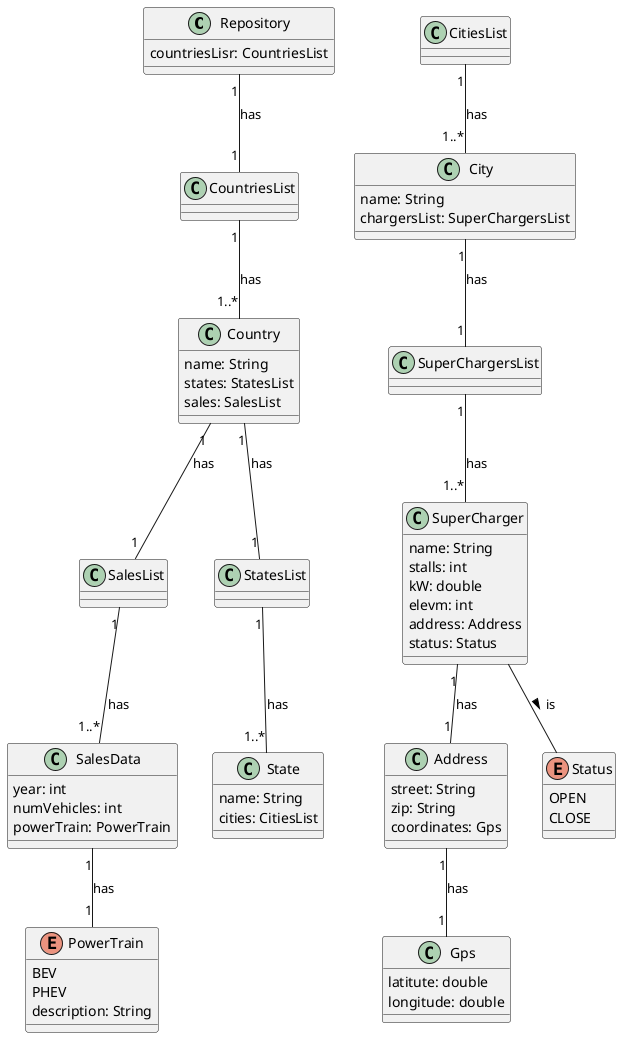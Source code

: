 @startuml
'skinparam monochrome true
skinparam packageStyle rectangle
skinparam shadowing false
'skinparam linetype polyline
skinparam linetype orto

skinparam classAttributeIconSize 0

'left to right direction

class Repository{
countriesLisr: CountriesList
}

class Address{
street: String
zip: String
coordinates: Gps
}

class City{
name: String
chargersList: SuperChargersList
}

class Country{
name: String
states: StatesList
sales: SalesList
}

class Gps{
latitute: double
longitude: double
}

enum PowerTrain{
BEV
PHEV
description: String
}

class SalesData{
year: int
numVehicles: int
powerTrain: PowerTrain
}

class State{
name: String
cities: CitiesList
}

enum Status{
OPEN
CLOSE
}

class SuperCharger{
name: String
stalls: int
kW: double
elevm: int
address: Address
status: Status
}

class CitiesList{
}

class CountriesList{
}

class SalesList{
}

class StatesList{
}

class SuperChargersList{
}

' --------- Relações ----------------

Repository "1" -- "1" CountriesList: has

CountriesList "1" -- "1..*" Country: has

Country "1" -- "1" StatesList: has
StatesList "1" -- "1..*" State: has

Country "1" -- "1" SalesList: has
SalesList "1" -- "1..*" SalesData: has
SalesData "1" -- "1" PowerTrain: has

City "1" -- "1" SuperChargersList: has

CitiesList "1" -- "1..*" City: has

SuperCharger -- Status: is >
SuperCharger "1" -- "1" Address: has

SuperChargersList "1" -- "1..*" SuperCharger: has

Address "1" -- "1" Gps: has


@enduml